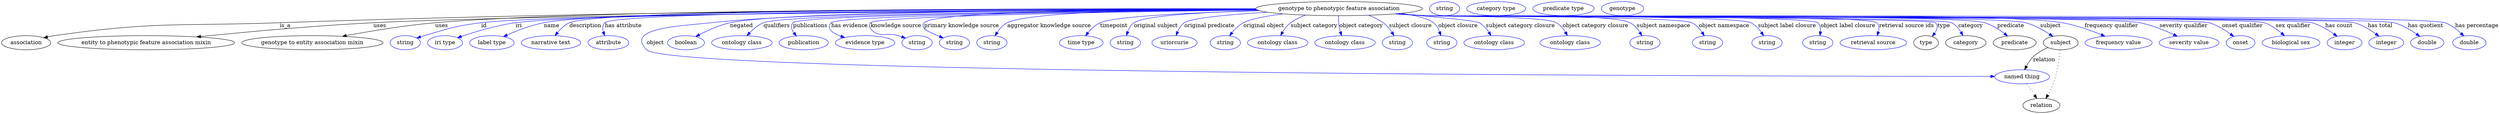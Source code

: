 digraph {
	graph [bb="0,0,6339.4,283"];
	node [label="\N"];
	"genotype to phenotypic feature association"	[height=0.5,
		label="genotype to phenotypic feature association",
		pos="3395.4,265",
		width=5.8675];
	association	[height=0.5,
		pos="62.394,178",
		width=1.7332];
	"genotype to phenotypic feature association" -> association	[label=is_a,
		lp="720.39,221.5",
		pos="e,106.71,190.74 3184,264.45 2730.1,264.72 1628.8,261.59 706.39,229 451.91,220.01 386.38,232.73 134.39,196 128.61,195.16 122.61,194.08 \
116.66,192.87"];
	"entity to phenotypic feature association mixin"	[height=0.5,
		pos="367.39,178",
		width=6.2286];
	"genotype to phenotypic feature association" -> "entity to phenotypic feature association mixin"	[label=uses,
		lp="960.89,221.5",
		pos="e,495.55,192.78 3185.3,262.95 2674.5,260.09 1377.5,250.83 944.39,229 794.12,221.43 622.38,205.62 505.62,193.8"];
	"genotype to entity association mixin"	[height=0.5,
		pos="789.39,178",
		width=4.9829];
	"genotype to phenotypic feature association" -> "genotype to entity association mixin"	[label=uses,
		lp="1117.9,221.5",
		pos="e,865.63,194.36 3183.9,264.66 2695.8,265.55 1501.7,263.94 1101.4,229 1024.6,222.3 938.21,207.9 875.82,196.27"];
	id	[color=blue,
		height=0.5,
		label=string,
		pos="1025.4,178",
		width=1.0652];
	"genotype to phenotypic feature association" -> id	[color=blue,
		label=id,
		lp="1225.4,221.5",
		pos="e,1054.4,189.89 3185.2,263.1 2677,260.58 1409.7,252.05 1218.4,229 1152.8,221.09 1136.9,214.4 1073.4,196 1070.3,195.1 1067.1,194.11 \
1063.9,193.08",
		style=solid];
	iri	[color=blue,
		height=0.5,
		label="iri type",
		pos="1126.4,178",
		width=1.2277];
	"genotype to phenotypic feature association" -> iri	[color=blue,
		label=iri,
		lp="1313.4,221.5",
		pos="e,1158.2,190.72 3184.9,263.33 2691.4,261.36 1487.6,254.01 1305.4,229 1257.2,222.38 1203.6,206.21 1167.8,194.03",
		style=solid];
	name	[color=blue,
		height=0.5,
		label="label type",
		pos="1245.4,178",
		width=1.5707];
	"genotype to phenotypic feature association" -> name	[color=blue,
		label=name,
		lp="1397.4,221.5",
		pos="e,1274.7,193.45 3184,264.44 2702.2,264.86 1550.8,262.3 1377.4,229 1344.9,222.75 1309.9,209.15 1284.1,197.71",
		style=solid];
	description	[color=blue,
		height=0.5,
		label="narrative text",
		pos="1395.4,178",
		width=2.0943];
	"genotype to phenotypic feature association" -> description	[color=blue,
		label=description,
		lp="1481.9,221.5",
		pos="e,1405.9,196.32 3183.9,264.67 2694.6,265.62 1519.7,264.18 1441.4,229 1429.7,223.76 1419.7,214.01 1412,204.5",
		style=solid];
	"has attribute"	[color=blue,
		height=0.5,
		label=attribute,
		pos="1540.4,178",
		width=1.4443];
	"genotype to phenotypic feature association" -> "has attribute"	[color=blue,
		label="has attribute",
		lp="1578.4,221.5",
		pos="e,1530.8,196.02 3184.5,263.88 2702.6,263.09 1560,258.15 1531.4,229 1525.4,222.85 1525.2,214.1 1527.4,205.64",
		style=solid];
	object	[color=blue,
		height=0.5,
		label="named thing",
		pos="5130.4,91",
		width=1.9318];
	"genotype to phenotypic feature association" -> object	[color=blue,
		label=object,
		lp="1659.4,178",
		pos="e,5060.8,92.016 3184.2,264.02 2813.8,263.29 2061.9,258.11 1800.4,229 1722.2,220.3 1582.3,216.17 1637.4,160 1699.2,97.017 4535,92.35 \
5050.5,92.022",
		style=solid];
	negated	[color=blue,
		height=0.5,
		label=boolean,
		pos="1737.4,178",
		width=1.2999];
	"genotype to phenotypic feature association" -> negated	[color=blue,
		label=negated,
		lp="1877.4,221.5",
		pos="e,1762,193.53 3184.6,263.89 2791.5,263.01 1974.9,257.68 1848.4,229 1821.1,222.81 1792.3,209.65 1770.9,198.38",
		style=solid];
	qualifiers	[color=blue,
		height=0.5,
		label="ontology class",
		pos="1878.4,178",
		width=2.1304];
	"genotype to phenotypic feature association" -> qualifiers	[color=blue,
		label=qualifiers,
		lp="1966.9,221.5",
		pos="e,1891.3,195.86 3185.6,262.83 2794.9,260.13 1990.3,251.81 1933.4,229 1920,223.63 1907.8,213.38 1898.3,203.55",
		style=solid];
	publications	[color=blue,
		height=0.5,
		label=publication,
		pos="2035.4,178",
		width=1.7332];
	"genotype to phenotypic feature association" -> publications	[color=blue,
		label=publications,
		lp="2052.4,221.5",
		pos="e,2017,195.33 3186.2,262.44 2803.7,259.1 2028.6,249.76 2008.4,229 2001.2,221.65 2004.4,212 2010.6,203.15",
		style=solid];
	"has evidence"	[color=blue,
		height=0.5,
		label="evidence type",
		pos="2191.4,178",
		width=2.0943];
	"genotype to phenotypic feature association" -> "has evidence"	[color=blue,
		label="has evidence",
		lp="2151.9,221.5",
		pos="e,2139.8,191.14 3186.8,262.03 2826.5,258.12 2124,248.08 2105.4,229 2091.3,214.53 2108,202.85 2130.3,194.43",
		style=solid];
	"knowledge source"	[color=blue,
		height=0.5,
		label=string,
		pos="2323.4,178",
		width=1.0652];
	"genotype to phenotypic feature association" -> "knowledge source"	[color=blue,
		label="knowledge source",
		lp="2269.9,221.5",
		pos="e,2294.3,189.76 3188,261.54 2851.5,257.05 2222.3,246.36 2205.4,229 2200.8,224.22 2201.3,219.27 2205.4,214 2225.1,188.61 2244.7,205.37 \
2275.4,196 2278.5,195.06 2281.7,194.04 2284.9,192.99",
		style=solid];
	"primary knowledge source"	[color=blue,
		height=0.5,
		label=string,
		pos="2418.4,178",
		width=1.0652];
	"genotype to phenotypic feature association" -> "primary knowledge source"	[color=blue,
		label="primary knowledge source",
		lp="2436.4,221.5",
		pos="e,2390,190.16 3184.1,264.41 2884.8,263.94 2370.2,258.76 2341.4,229 2336.8,224.21 2337.8,219.61 2341.4,214 2343.9,210.14 2362.3,201.68 \
2380.6,194.05",
		style=solid];
	"aggregator knowledge source"	[color=blue,
		height=0.5,
		label=string,
		pos="2513.4,178",
		width=1.0652];
	"genotype to phenotypic feature association" -> "aggregator knowledge source"	[color=blue,
		label="aggregator knowledge source",
		lp="2658.9,221.5",
		pos="e,2521.4,195.66 3184.2,264.41 2952.8,263.41 2607.1,257.12 2552.4,229 2541.8,223.53 2533.1,213.68 2526.7,204.17",
		style=solid];
	timepoint	[color=blue,
		height=0.5,
		label="time type",
		pos="2740.4,178",
		width=1.5346];
	"genotype to phenotypic feature association" -> timepoint	[color=blue,
		label=timepoint,
		lp="2823.4,221.5",
		pos="e,2751.2,195.66 3193.5,259.65 3031.3,254.95 2824.8,245.76 2788.4,229 2776.3,223.41 2765.6,213.28 2757.5,203.59",
		style=solid];
	"original subject"	[color=blue,
		height=0.5,
		label=string,
		pos="2852.4,178",
		width=1.0652];
	"genotype to phenotypic feature association" -> "original subject"	[color=blue,
		label="original subject",
		lp="2930.4,221.5",
		pos="e,2855.3,196.29 3191.4,260.3 3056.8,256.15 2900.6,247.4 2874.4,229 2866.6,223.54 2861.5,214.69 2858.3,205.94",
		style=solid];
	"original predicate"	[color=blue,
		height=0.5,
		label=uriorcurie,
		pos="2977.4,178",
		width=1.5887];
	"genotype to phenotypic feature association" -> "original predicate"	[color=blue,
		label="original predicate",
		lp="3065.9,221.5",
		pos="e,2981.4,196.27 3213.6,255.82 3119.5,250.16 3020.6,241.39 3002.4,229 2994.4,223.52 2988.8,214.66 2985,205.92",
		style=solid];
	"original object"	[color=blue,
		height=0.5,
		label=string,
		pos="3106.4,178",
		width=1.0652];
	"genotype to phenotypic feature association" -> "original object"	[color=blue,
		label="original object",
		lp="3203.9,221.5",
		pos="e,3117.2,195.75 3253.4,251.63 3211,246.19 3170.9,238.76 3152.4,229 3141.1,223.05 3131.1,213.18 3123.4,203.78",
		style=solid];
	"subject category"	[color=blue,
		height=0.5,
		label="ontology class",
		pos="3239.4,178",
		width=2.1304];
	"genotype to phenotypic feature association" -> "subject category"	[color=blue,
		label="subject category",
		lp="3331.9,221.5",
		pos="e,3246.8,196.15 3310.3,248.41 3296.9,243.58 3283.7,237.27 3272.4,229 3263.9,222.8 3257,213.71 3251.7,204.98",
		style=solid];
	"object category"	[color=blue,
		height=0.5,
		label="ontology class",
		pos="3410.4,178",
		width=2.1304];
	"genotype to phenotypic feature association" -> "object category"	[color=blue,
		label="object category",
		lp="3451.9,221.5",
		pos="e,3402.1,196.07 3394.2,246.71 3393.9,237 3394.2,224.72 3396.4,214 3396.9,211.27 3397.7,208.48 3398.6,205.72",
		style=solid];
	"subject closure"	[color=blue,
		height=0.5,
		label=string,
		pos="3543.4,178",
		width=1.0652];
	"genotype to phenotypic feature association" -> "subject closure"	[color=blue,
		label="subject closure",
		lp="3576.9,221.5",
		pos="e,3534.9,196.05 3470,248.1 3483.2,243.28 3496.2,237.04 3507.4,229 3516.2,222.62 3523.8,213.38 3529.6,204.58",
		style=solid];
	"object closure"	[color=blue,
		height=0.5,
		label=string,
		pos="3656.4,178",
		width=1.0652];
	"genotype to phenotypic feature association" -> "object closure"	[color=blue,
		label="object closure",
		lp="3697.4,221.5",
		pos="e,3653.7,196.01 3552.8,252.95 3588.9,247.76 3621,240.15 3635.4,229 3642.8,223.28 3647.6,214.49 3650.7,205.86",
		style=solid];
	"subject category closure"	[color=blue,
		height=0.5,
		label="ontology class",
		pos="3789.4,178",
		width=2.1304];
	"genotype to phenotypic feature association" -> "subject category closure"	[color=blue,
		label="subject category closure",
		lp="3855.9,221.5",
		pos="e,3781.3,195.91 3543.6,252.13 3637.1,244.2 3741.9,234.28 3751.4,229 3761.5,223.36 3769.7,213.81 3776,204.55",
		style=solid];
	"object category closure"	[color=blue,
		height=0.5,
		label="ontology class",
		pos="3982.4,178",
		width=2.1304];
	"genotype to phenotypic feature association" -> "object category closure"	[color=blue,
		label="object category closure",
		lp="4046.9,221.5",
		pos="e,3975.3,196.06 3543.7,252.13 3568,250.32 3592.9,248.54 3616.4,247 3653.1,244.59 3915.2,246.89 3947.4,229 3957.1,223.6 3964.8,214.21 \
3970.4,205.03",
		style=solid];
	"subject namespace"	[color=blue,
		height=0.5,
		label=string,
		pos="4172.4,178",
		width=1.0652];
	"genotype to phenotypic feature association" -> "subject namespace"	[color=blue,
		label="subject namespace",
		lp="4219.4,221.5",
		pos="e,4164.7,195.68 3541,251.93 3566.1,250.09 3592,248.36 3616.4,247 3673.9,243.79 4083.3,255.48 4134.4,229 4144.8,223.6 4153.2,213.91 \
4159.4,204.48",
		style=solid];
	"object namespace"	[color=blue,
		height=0.5,
		label=string,
		pos="4331.4,178",
		width=1.0652];
	"genotype to phenotypic feature association" -> "object namespace"	[color=blue,
		label="object namespace",
		lp="4373.4,221.5",
		pos="e,4323.1,195.73 3539.8,251.85 3565.3,250 3591.6,248.28 3616.4,247 3653.9,245.06 4257.8,245.7 4291.4,229 4302.2,223.62 4311.1,213.79 \
4317.7,204.26",
		style=solid];
	"subject label closure"	[color=blue,
		height=0.5,
		label=string,
		pos="4482.4,178",
		width=1.0652];
	"genotype to phenotypic feature association" -> "subject label closure"	[color=blue,
		label="subject label closure",
		lp="4533.4,221.5",
		pos="e,4473.8,195.77 3539.2,251.79 3564.9,249.94 3591.4,248.23 3616.4,247 3662.2,244.74 4400.2,249.06 4441.4,229 4452.4,223.66 4461.4,\
213.84 4468.2,204.3",
		style=solid];
	"object label closure"	[color=blue,
		height=0.5,
		label=string,
		pos="4611.4,178",
		width=1.0652];
	"genotype to phenotypic feature association" -> "object label closure"	[color=blue,
		label="object label closure",
		lp="4687.9,221.5",
		pos="e,4616.8,196.11 3538.6,251.75 3564.5,249.89 3591.2,248.2 3616.4,247 3644,245.69 4592,248.72 4611.4,229 4617.3,223.01 4618.7,214.41 \
4618.2,206.03",
		style=solid];
	"retrieval source ids"	[color=blue,
		height=0.5,
		label="retrieval source",
		pos="4752.4,178",
		width=2.347];
	"genotype to phenotypic feature association" -> "retrieval source ids"	[color=blue,
		label="retrieval source ids",
		lp="4836.9,221.5",
		pos="e,4762,196.02 3538.3,251.73 3564.3,249.86 3591.1,248.17 3616.4,247 3648.2,245.53 4739.1,251.67 4761.4,229 4767.4,222.86 4767.6,214.11 \
4765.4,205.65",
		style=solid];
	type	[height=0.5,
		pos="4886.4,178",
		width=0.86659];
	"genotype to phenotypic feature association" -> type	[color=blue,
		label=type,
		lp="4931.4,221.5",
		pos="e,4902.1,194.12 3538,251.71 3564,249.84 3591,248.15 3616.4,247 3634.3,246.19 4897.8,241.8 4910.4,229 4917.7,221.55 4914.5,211.41 \
4908.4,202.2",
		style=solid];
	category	[height=0.5,
		pos="4987.4,178",
		width=1.4263];
	"genotype to phenotypic feature association" -> category	[color=blue,
		label=category,
		lp="4999.9,221.5",
		pos="e,4980.1,196.23 3538,251.7 3564,249.83 3591,248.15 3616.4,247 3653.4,245.33 4918.5,246.13 4951.4,229 4961.5,223.76 4969.4,214.27 \
4975.2,204.96",
		style=solid];
	predicate	[height=0.5,
		pos="5111.4,178",
		width=1.5165];
	"genotype to phenotypic feature association" -> predicate	[color=blue,
		label=predicate,
		lp="5101.4,221.5",
		pos="e,5093.6,195.02 3538,251.68 3564,249.82 3591,248.14 3616.4,247 3695.2,243.47 4960,252.09 5035.4,229 5053.7,223.41 5071.6,211.94 \
5085.5,201.4",
		style=solid];
	subject	[height=0.5,
		pos="5228.4,178",
		width=1.2277];
	"genotype to phenotypic feature association" -> subject	[color=blue,
		label=subject,
		lp="5202.4,221.5",
		pos="e,5208.5,194.08 3537.7,251.69 3563.8,249.81 3590.9,248.13 3616.4,247 3700.9,243.25 5057.7,250.9 5139.4,229 5161.1,223.19 5183.1,\
210.91 5199.8,199.97",
		style=solid];
	"frequency qualifier"	[color=blue,
		height=0.5,
		label="frequency value",
		pos="5375.4,178",
		width=2.3651];
	"genotype to phenotypic feature association" -> "frequency qualifier"	[color=blue,
		label="frequency qualifier",
		lp="5357.4,221.5",
		pos="e,5341,194.6 3537.7,251.67 3563.8,249.8 3590.9,248.12 3616.4,247 3795.8,239.11 5055.5,260.04 5232.4,229 5266.7,222.98 5303.8,209.81 \
5331.6,198.5",
		style=solid];
	"severity qualifier"	[color=blue,
		height=0.5,
		label="severity value",
		pos="5554.4,178",
		width=2.1123];
	"genotype to phenotypic feature association" -> "severity qualifier"	[color=blue,
		label="severity qualifier",
		lp="5540.4,221.5",
		pos="e,5524.5,194.61 3537.4,251.67 3563.6,249.79 3590.8,248.11 3616.4,247 3717,242.63 5330.6,248.54 5429.4,229 5459.4,223.08 5491.3,210.17 \
5515.4,198.96",
		style=solid];
	"onset qualifier"	[color=blue,
		height=0.5,
		label=onset,
		pos="5684.4,178",
		width=1.011];
	"genotype to phenotypic feature association" -> "onset qualifier"	[color=blue,
		label="onset qualifier",
		lp="5689.9,221.5",
		pos="e,5667,194.08 3537.4,251.65 3563.6,249.77 3590.8,248.1 3616.4,247 3671.6,244.63 5552.4,244.62 5605.4,229 5624.9,223.25 5644.3,211.13 \
5658.9,200.27",
		style=solid];
	"sex qualifier"	[color=blue,
		height=0.5,
		label="biological sex",
		pos="5812.4,178",
		width=2.0401];
	"genotype to phenotypic feature association" -> "sex qualifier"	[color=blue,
		label="sex qualifier",
		lp="5818.4,221.5",
		pos="e,5796.3,195.75 3537.4,251.64 3563.6,249.76 3590.8,248.09 3616.4,247 3675.5,244.48 5689.3,247.87 5745.4,229 5761.4,223.62 5776.7,\
212.82 5788.6,202.64",
		style=solid];
	"has count"	[color=blue,
		height=0.5,
		label=integer,
		pos="5948.4,178",
		width=1.2277];
	"genotype to phenotypic feature association" -> "has count"	[color=blue,
		label="has count",
		lp="5935.4,221.5",
		pos="e,5929.6,194.58 3537.1,251.65 3563.4,249.77 3590.7,248.09 3616.4,247 3678.8,244.35 5806.3,246.14 5866.4,229 5886.2,223.34 5906,211.48 \
5921.2,200.72",
		style=solid];
	"has total"	[color=blue,
		height=0.5,
		label=integer,
		pos="6054.4,178",
		width=1.2277];
	"genotype to phenotypic feature association" -> "has total"	[color=blue,
		label="has total",
		lp="6038.9,221.5",
		pos="e,6036.1,194.57 3537.1,251.64 3563.4,249.76 3590.7,248.08 3616.4,247 3681.8,244.24 5911.5,247.3 5974.4,229 5993.9,223.34 6013.2,\
211.47 6028,200.72",
		style=solid];
	"has quotient"	[color=blue,
		height=0.5,
		label=double,
		pos="6158.4,178",
		width=1.1735];
	"genotype to phenotypic feature association" -> "has quotient"	[color=blue,
		label="has quotient",
		lp="6154.4,221.5",
		pos="e,6139.4,194.34 3537.1,251.63 3563.4,249.75 3590.7,248.08 3616.4,247 3684.6,244.13 6008.6,247.35 6074.4,229 6094.9,223.27 6115.6,\
211.1 6131.2,200.21",
		style=solid];
	"has percentage"	[color=blue,
		height=0.5,
		label=double,
		pos="6265.4,178",
		width=1.1735];
	"genotype to phenotypic feature association" -> "has percentage"	[color=blue,
		label="has percentage",
		lp="6284.4,221.5",
		pos="e,6251.4,195 3537.1,251.63 3563.4,249.75 3590.7,248.08 3616.4,247 3688.2,243.99 6135.7,253.16 6203.4,229 6218.7,223.54 6233,212.56 \
6244,202.28",
		style=solid];
	relation	[height=0.5,
		pos="5179.4,18",
		width=1.2999];
	object -> relation	[pos="e,5167.9,35.705 5142,73.174 5148,64.509 5155.4,53.768 5162,44.141",
		style=dotted];
	association_type	[color=blue,
		height=0.5,
		label=string,
		pos="3663.4,265",
		width=1.0652];
	association_category	[color=blue,
		height=0.5,
		label="category type",
		pos="3794.4,265",
		width=2.0762];
	"genotype to phenotypic feature association_predicate"	[color=blue,
		height=0.5,
		label="predicate type",
		pos="3965.4,265",
		width=2.1665];
	subject -> object	[label=relation,
		lp="5186.4,134.5",
		pos="e,5136.8,108.97 5195.9,165.59 5183.1,159.94 5169,152.13 5158.4,142 5151.4,135.31 5145.7,126.48 5141.3,118.1"];
	subject -> relation	[pos="e,5190.6,35.828 5227,159.99 5224.9,139.02 5220,102.55 5209.4,73 5205.9,63.258 5200.8,53.189 5195.8,44.423",
		style=dotted];
	"genotype to phenotypic feature association_subject"	[color=blue,
		height=0.5,
		label=genotype,
		pos="4115.4,265",
		width=1.4985];
}
